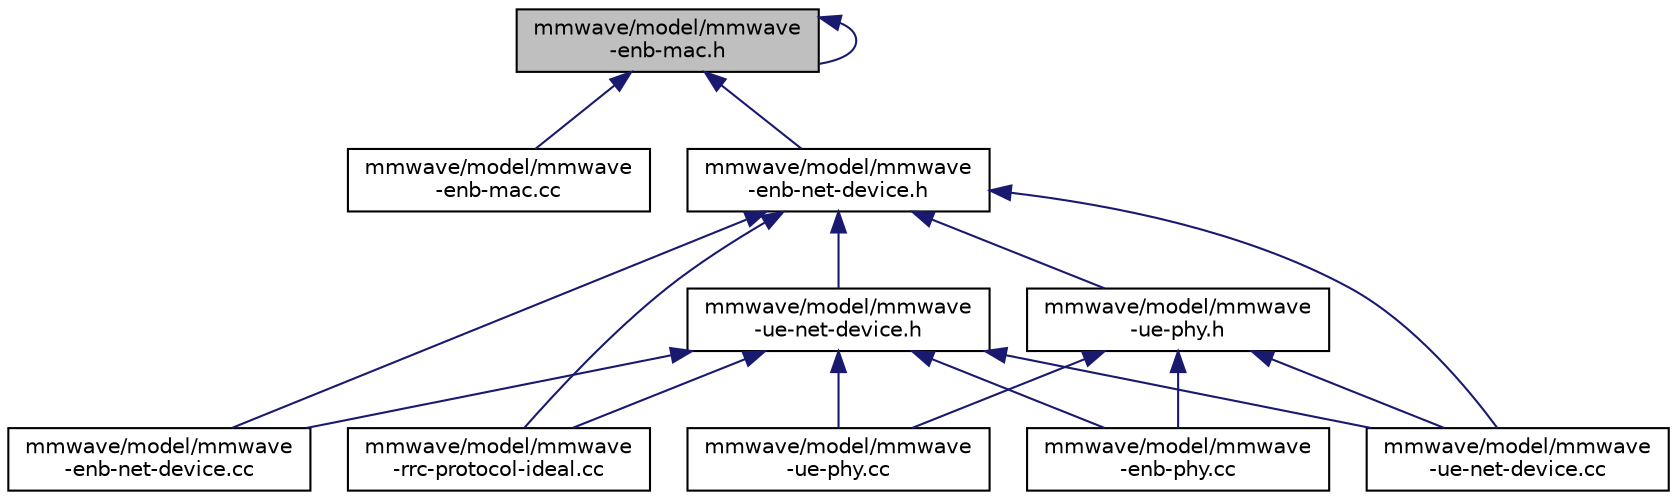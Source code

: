 digraph "mmwave/model/mmwave-enb-mac.h"
{
  edge [fontname="Helvetica",fontsize="10",labelfontname="Helvetica",labelfontsize="10"];
  node [fontname="Helvetica",fontsize="10",shape=record];
  Node1 [label="mmwave/model/mmwave\l-enb-mac.h",height=0.2,width=0.4,color="black", fillcolor="grey75", style="filled", fontcolor="black"];
  Node1 -> Node2 [dir="back",color="midnightblue",fontsize="10",style="solid"];
  Node2 [label="mmwave/model/mmwave\l-enb-mac.cc",height=0.2,width=0.4,color="black", fillcolor="white", style="filled",URL="$d9/dd7/mmwave-enb-mac_8cc.html"];
  Node1 -> Node1 [dir="back",color="midnightblue",fontsize="10",style="solid"];
  Node1 -> Node3 [dir="back",color="midnightblue",fontsize="10",style="solid"];
  Node3 [label="mmwave/model/mmwave\l-enb-net-device.h",height=0.2,width=0.4,color="black", fillcolor="white", style="filled",URL="$de/d37/mmwave-enb-net-device_8h.html"];
  Node3 -> Node4 [dir="back",color="midnightblue",fontsize="10",style="solid"];
  Node4 [label="mmwave/model/mmwave\l-enb-net-device.cc",height=0.2,width=0.4,color="black", fillcolor="white", style="filled",URL="$de/d04/mmwave-enb-net-device_8cc.html"];
  Node3 -> Node5 [dir="back",color="midnightblue",fontsize="10",style="solid"];
  Node5 [label="mmwave/model/mmwave\l-ue-net-device.h",height=0.2,width=0.4,color="black", fillcolor="white", style="filled",URL="$da/d7b/mmwave-ue-net-device_8h.html"];
  Node5 -> Node4 [dir="back",color="midnightblue",fontsize="10",style="solid"];
  Node5 -> Node6 [dir="back",color="midnightblue",fontsize="10",style="solid"];
  Node6 [label="mmwave/model/mmwave\l-enb-phy.cc",height=0.2,width=0.4,color="black", fillcolor="white", style="filled",URL="$da/dbc/mmwave-enb-phy_8cc.html"];
  Node5 -> Node7 [dir="back",color="midnightblue",fontsize="10",style="solid"];
  Node7 [label="mmwave/model/mmwave\l-rrc-protocol-ideal.cc",height=0.2,width=0.4,color="black", fillcolor="white", style="filled",URL="$d1/d6d/mmwave-rrc-protocol-ideal_8cc.html"];
  Node5 -> Node8 [dir="back",color="midnightblue",fontsize="10",style="solid"];
  Node8 [label="mmwave/model/mmwave\l-ue-net-device.cc",height=0.2,width=0.4,color="black", fillcolor="white", style="filled",URL="$d5/ddb/mmwave-ue-net-device_8cc.html"];
  Node5 -> Node9 [dir="back",color="midnightblue",fontsize="10",style="solid"];
  Node9 [label="mmwave/model/mmwave\l-ue-phy.cc",height=0.2,width=0.4,color="black", fillcolor="white", style="filled",URL="$dc/dcd/mmwave-ue-phy_8cc.html"];
  Node3 -> Node10 [dir="back",color="midnightblue",fontsize="10",style="solid"];
  Node10 [label="mmwave/model/mmwave\l-ue-phy.h",height=0.2,width=0.4,color="black", fillcolor="white", style="filled",URL="$d1/db1/mmwave-ue-phy_8h.html"];
  Node10 -> Node6 [dir="back",color="midnightblue",fontsize="10",style="solid"];
  Node10 -> Node8 [dir="back",color="midnightblue",fontsize="10",style="solid"];
  Node10 -> Node9 [dir="back",color="midnightblue",fontsize="10",style="solid"];
  Node3 -> Node7 [dir="back",color="midnightblue",fontsize="10",style="solid"];
  Node3 -> Node8 [dir="back",color="midnightblue",fontsize="10",style="solid"];
}
